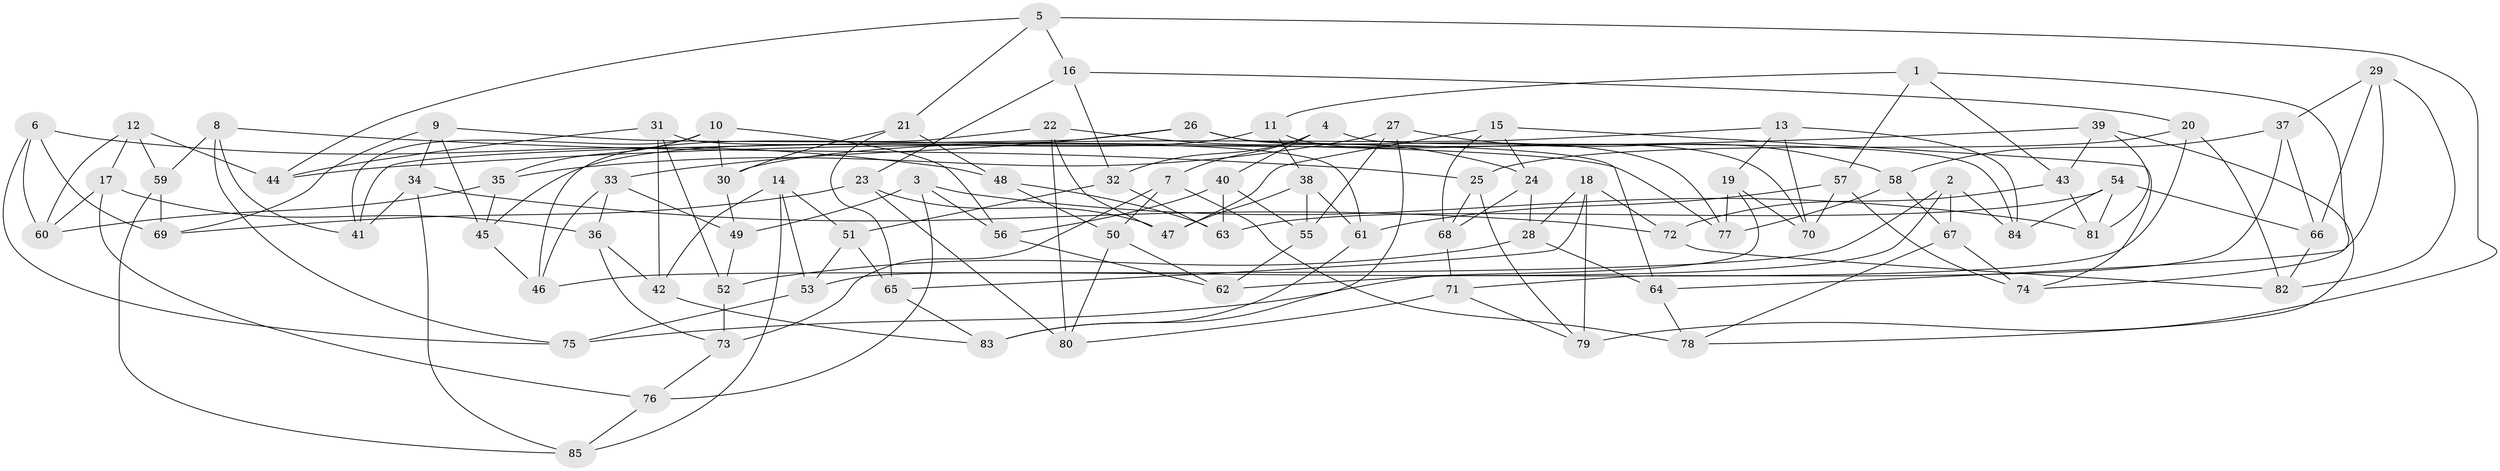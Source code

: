 // Generated by graph-tools (version 1.1) at 2025/58/03/09/25 04:58:47]
// undirected, 85 vertices, 170 edges
graph export_dot {
graph [start="1"]
  node [color=gray90,style=filled];
  1;
  2;
  3;
  4;
  5;
  6;
  7;
  8;
  9;
  10;
  11;
  12;
  13;
  14;
  15;
  16;
  17;
  18;
  19;
  20;
  21;
  22;
  23;
  24;
  25;
  26;
  27;
  28;
  29;
  30;
  31;
  32;
  33;
  34;
  35;
  36;
  37;
  38;
  39;
  40;
  41;
  42;
  43;
  44;
  45;
  46;
  47;
  48;
  49;
  50;
  51;
  52;
  53;
  54;
  55;
  56;
  57;
  58;
  59;
  60;
  61;
  62;
  63;
  64;
  65;
  66;
  67;
  68;
  69;
  70;
  71;
  72;
  73;
  74;
  75;
  76;
  77;
  78;
  79;
  80;
  81;
  82;
  83;
  84;
  85;
  1 -- 43;
  1 -- 11;
  1 -- 57;
  1 -- 74;
  2 -- 53;
  2 -- 67;
  2 -- 46;
  2 -- 84;
  3 -- 81;
  3 -- 76;
  3 -- 49;
  3 -- 56;
  4 -- 7;
  4 -- 40;
  4 -- 84;
  4 -- 32;
  5 -- 44;
  5 -- 16;
  5 -- 79;
  5 -- 21;
  6 -- 48;
  6 -- 69;
  6 -- 60;
  6 -- 75;
  7 -- 50;
  7 -- 78;
  7 -- 73;
  8 -- 41;
  8 -- 59;
  8 -- 25;
  8 -- 75;
  9 -- 45;
  9 -- 69;
  9 -- 77;
  9 -- 34;
  10 -- 35;
  10 -- 30;
  10 -- 41;
  10 -- 56;
  11 -- 45;
  11 -- 70;
  11 -- 38;
  12 -- 44;
  12 -- 60;
  12 -- 17;
  12 -- 59;
  13 -- 84;
  13 -- 19;
  13 -- 70;
  13 -- 30;
  14 -- 53;
  14 -- 42;
  14 -- 51;
  14 -- 85;
  15 -- 68;
  15 -- 47;
  15 -- 74;
  15 -- 24;
  16 -- 32;
  16 -- 20;
  16 -- 23;
  17 -- 60;
  17 -- 76;
  17 -- 36;
  18 -- 28;
  18 -- 72;
  18 -- 65;
  18 -- 79;
  19 -- 70;
  19 -- 77;
  19 -- 75;
  20 -- 62;
  20 -- 82;
  20 -- 25;
  21 -- 48;
  21 -- 65;
  21 -- 30;
  22 -- 24;
  22 -- 47;
  22 -- 46;
  22 -- 80;
  23 -- 47;
  23 -- 80;
  23 -- 69;
  24 -- 28;
  24 -- 68;
  25 -- 68;
  25 -- 79;
  26 -- 41;
  26 -- 64;
  26 -- 77;
  26 -- 33;
  27 -- 35;
  27 -- 55;
  27 -- 58;
  27 -- 83;
  28 -- 52;
  28 -- 64;
  29 -- 64;
  29 -- 37;
  29 -- 66;
  29 -- 82;
  30 -- 49;
  31 -- 52;
  31 -- 42;
  31 -- 61;
  31 -- 44;
  32 -- 51;
  32 -- 63;
  33 -- 46;
  33 -- 36;
  33 -- 49;
  34 -- 41;
  34 -- 85;
  34 -- 72;
  35 -- 45;
  35 -- 60;
  36 -- 73;
  36 -- 42;
  37 -- 71;
  37 -- 66;
  37 -- 58;
  38 -- 61;
  38 -- 47;
  38 -- 55;
  39 -- 44;
  39 -- 81;
  39 -- 43;
  39 -- 78;
  40 -- 55;
  40 -- 56;
  40 -- 63;
  42 -- 83;
  43 -- 72;
  43 -- 81;
  45 -- 46;
  48 -- 50;
  48 -- 63;
  49 -- 52;
  50 -- 62;
  50 -- 80;
  51 -- 53;
  51 -- 65;
  52 -- 73;
  53 -- 75;
  54 -- 81;
  54 -- 66;
  54 -- 84;
  54 -- 63;
  55 -- 62;
  56 -- 62;
  57 -- 74;
  57 -- 61;
  57 -- 70;
  58 -- 77;
  58 -- 67;
  59 -- 69;
  59 -- 85;
  61 -- 83;
  64 -- 78;
  65 -- 83;
  66 -- 82;
  67 -- 74;
  67 -- 78;
  68 -- 71;
  71 -- 79;
  71 -- 80;
  72 -- 82;
  73 -- 76;
  76 -- 85;
}
